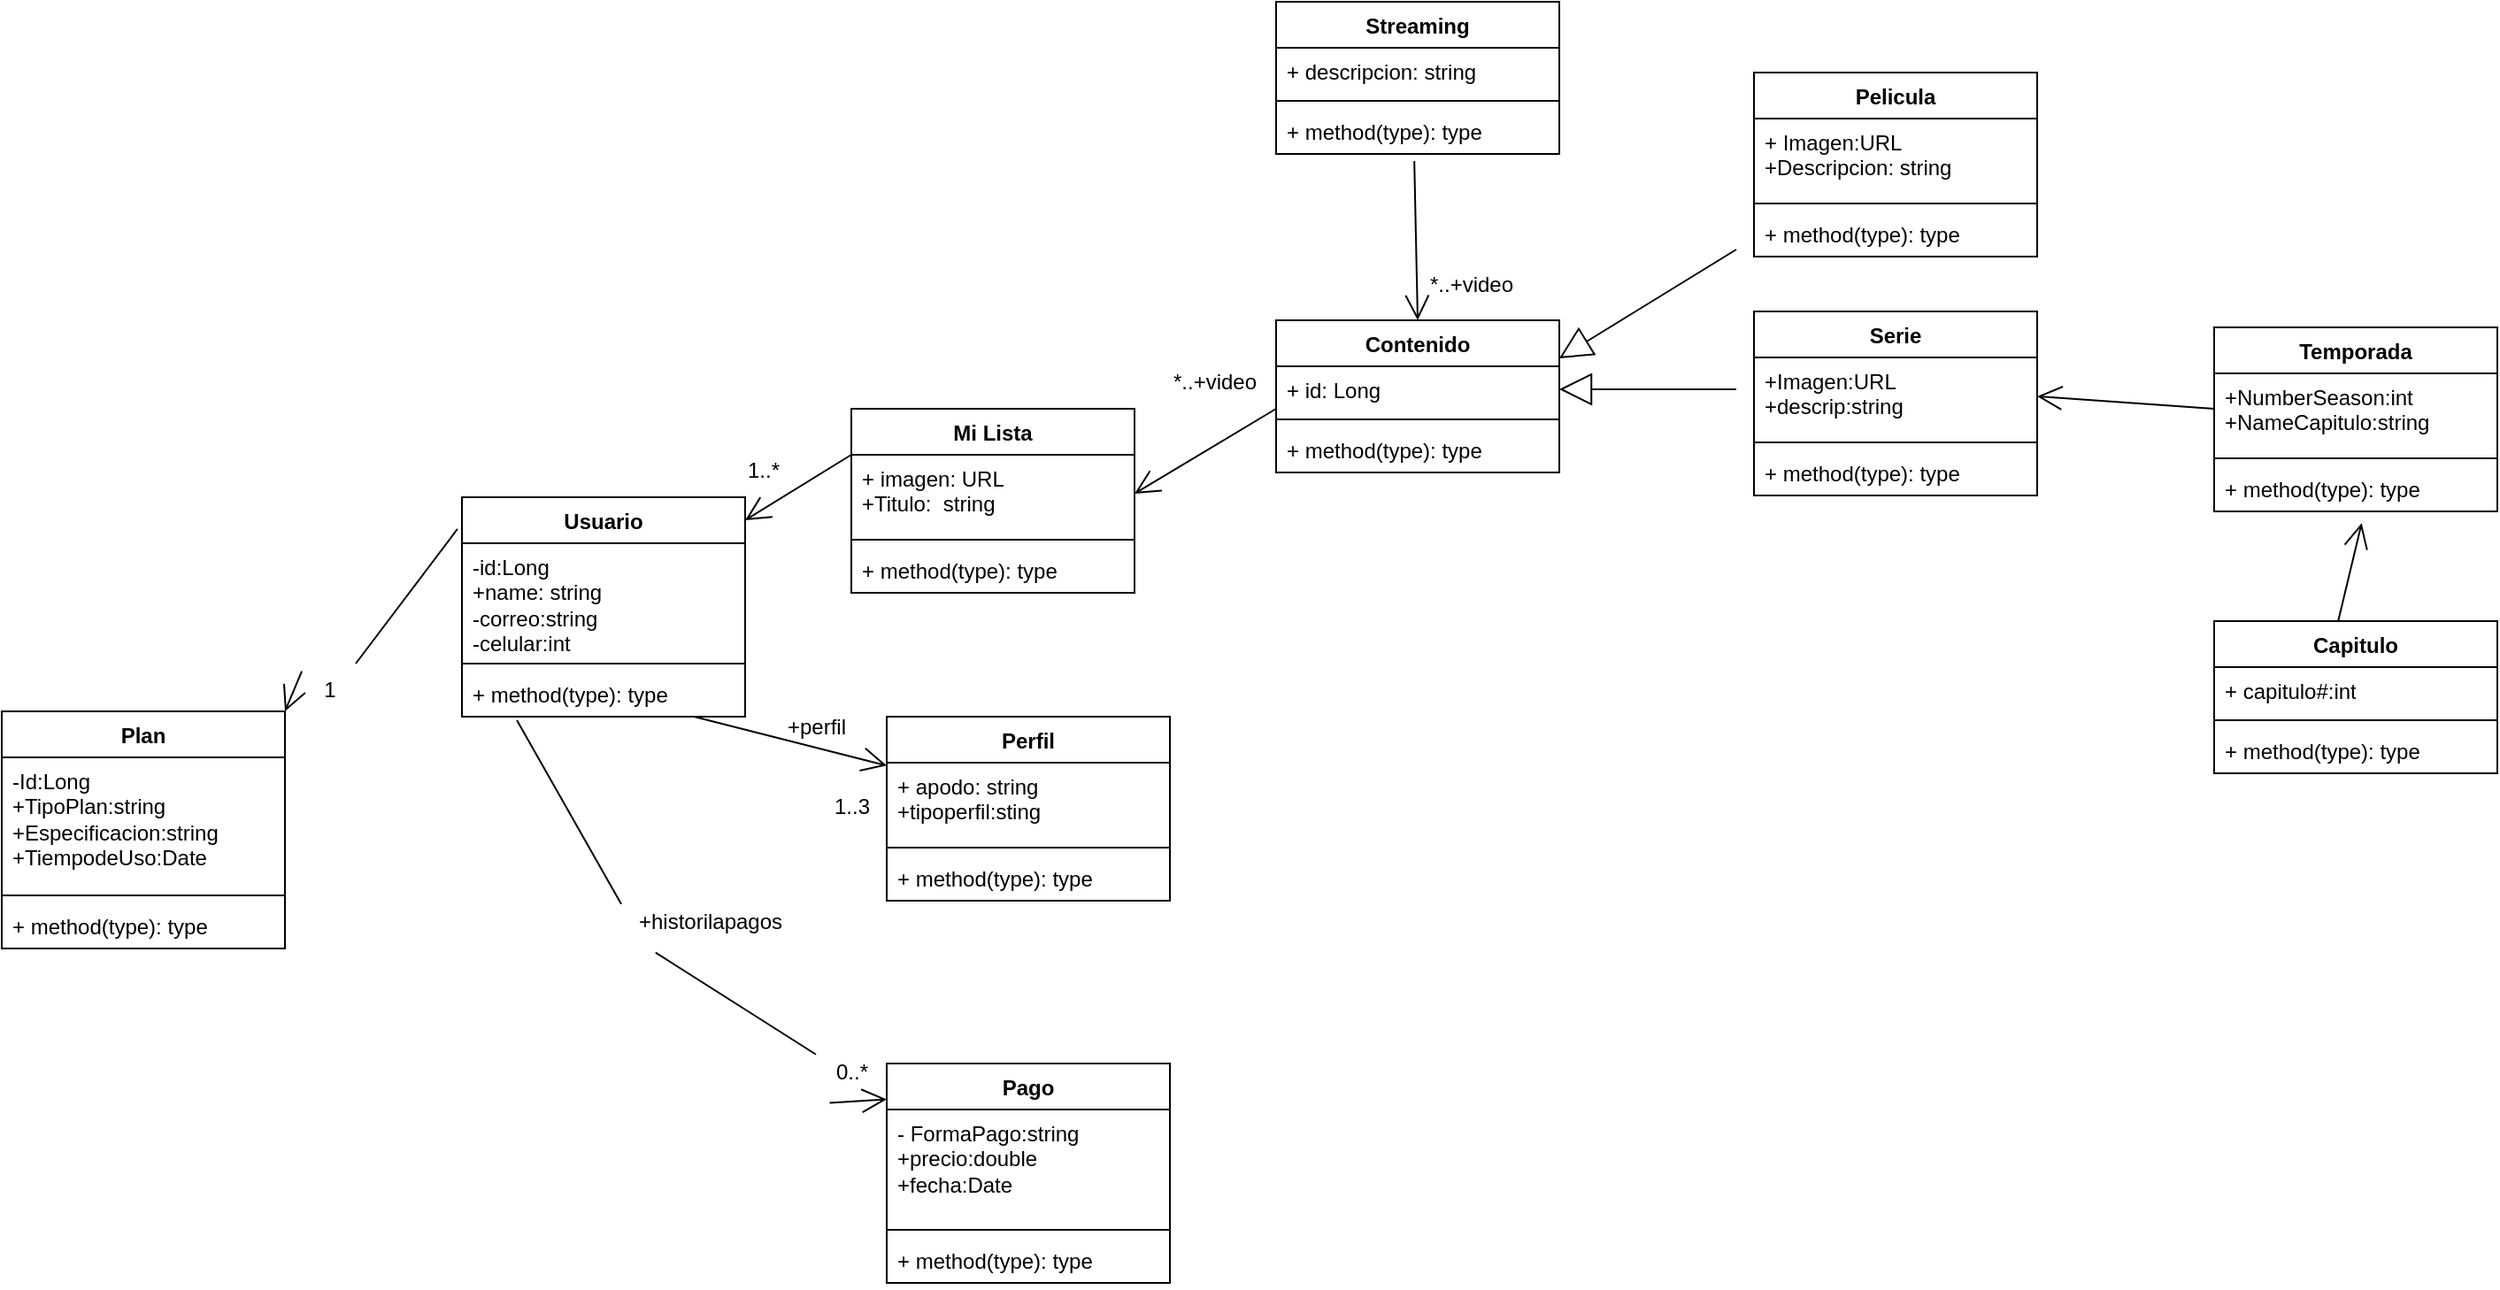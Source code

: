 <mxfile version="21.0.6" type="github">
  <diagram name="Página-1" id="jm3KF_Y_cPZ0YtVrncAa">
    <mxGraphModel dx="2591" dy="956" grid="1" gridSize="10" guides="1" tooltips="1" connect="1" arrows="1" fold="1" page="1" pageScale="1" pageWidth="827" pageHeight="1169" math="0" shadow="0">
      <root>
        <mxCell id="0" />
        <mxCell id="1" parent="0" />
        <mxCell id="X2K27lw5SEsOo8-7LflA-1" value="Contenido" style="swimlane;fontStyle=1;align=center;verticalAlign=top;childLayout=stackLayout;horizontal=1;startSize=26;horizontalStack=0;resizeParent=1;resizeParentMax=0;resizeLast=0;collapsible=1;marginBottom=0;whiteSpace=wrap;html=1;" parent="1" vertex="1">
          <mxGeometry x="360" y="260" width="160" height="86" as="geometry" />
        </mxCell>
        <mxCell id="X2K27lw5SEsOo8-7LflA-2" value="+ id: Long" style="text;strokeColor=none;fillColor=none;align=left;verticalAlign=top;spacingLeft=4;spacingRight=4;overflow=hidden;rotatable=0;points=[[0,0.5],[1,0.5]];portConstraint=eastwest;whiteSpace=wrap;html=1;" parent="X2K27lw5SEsOo8-7LflA-1" vertex="1">
          <mxGeometry y="26" width="160" height="26" as="geometry" />
        </mxCell>
        <mxCell id="X2K27lw5SEsOo8-7LflA-3" value="" style="line;strokeWidth=1;fillColor=none;align=left;verticalAlign=middle;spacingTop=-1;spacingLeft=3;spacingRight=3;rotatable=0;labelPosition=right;points=[];portConstraint=eastwest;strokeColor=inherit;" parent="X2K27lw5SEsOo8-7LflA-1" vertex="1">
          <mxGeometry y="52" width="160" height="8" as="geometry" />
        </mxCell>
        <mxCell id="X2K27lw5SEsOo8-7LflA-4" value="+ method(type): type" style="text;strokeColor=none;fillColor=none;align=left;verticalAlign=top;spacingLeft=4;spacingRight=4;overflow=hidden;rotatable=0;points=[[0,0.5],[1,0.5]];portConstraint=eastwest;whiteSpace=wrap;html=1;" parent="X2K27lw5SEsOo8-7LflA-1" vertex="1">
          <mxGeometry y="60" width="160" height="26" as="geometry" />
        </mxCell>
        <mxCell id="X2K27lw5SEsOo8-7LflA-5" value="Streaming" style="swimlane;fontStyle=1;align=center;verticalAlign=top;childLayout=stackLayout;horizontal=1;startSize=26;horizontalStack=0;resizeParent=1;resizeParentMax=0;resizeLast=0;collapsible=1;marginBottom=0;whiteSpace=wrap;html=1;" parent="1" vertex="1">
          <mxGeometry x="360" y="80" width="160" height="86" as="geometry" />
        </mxCell>
        <mxCell id="X2K27lw5SEsOo8-7LflA-6" value="+ descripcion: string" style="text;strokeColor=none;fillColor=none;align=left;verticalAlign=top;spacingLeft=4;spacingRight=4;overflow=hidden;rotatable=0;points=[[0,0.5],[1,0.5]];portConstraint=eastwest;whiteSpace=wrap;html=1;" parent="X2K27lw5SEsOo8-7LflA-5" vertex="1">
          <mxGeometry y="26" width="160" height="26" as="geometry" />
        </mxCell>
        <mxCell id="X2K27lw5SEsOo8-7LflA-7" value="" style="line;strokeWidth=1;fillColor=none;align=left;verticalAlign=middle;spacingTop=-1;spacingLeft=3;spacingRight=3;rotatable=0;labelPosition=right;points=[];portConstraint=eastwest;strokeColor=inherit;" parent="X2K27lw5SEsOo8-7LflA-5" vertex="1">
          <mxGeometry y="52" width="160" height="8" as="geometry" />
        </mxCell>
        <mxCell id="X2K27lw5SEsOo8-7LflA-8" value="+ method(type): type" style="text;strokeColor=none;fillColor=none;align=left;verticalAlign=top;spacingLeft=4;spacingRight=4;overflow=hidden;rotatable=0;points=[[0,0.5],[1,0.5]];portConstraint=eastwest;whiteSpace=wrap;html=1;" parent="X2K27lw5SEsOo8-7LflA-5" vertex="1">
          <mxGeometry y="60" width="160" height="26" as="geometry" />
        </mxCell>
        <mxCell id="X2K27lw5SEsOo8-7LflA-9" value="" style="endArrow=open;endFill=1;endSize=12;html=1;rounded=0;exitX=0.488;exitY=1.154;exitDx=0;exitDy=0;exitPerimeter=0;entryX=0.5;entryY=0;entryDx=0;entryDy=0;" parent="1" source="X2K27lw5SEsOo8-7LflA-8" target="X2K27lw5SEsOo8-7LflA-1" edge="1">
          <mxGeometry width="160" relative="1" as="geometry">
            <mxPoint x="340" y="200" as="sourcePoint" />
            <mxPoint x="500" y="200" as="targetPoint" />
          </mxGeometry>
        </mxCell>
        <mxCell id="X2K27lw5SEsOo8-7LflA-10" value="Mi Lista" style="swimlane;fontStyle=1;align=center;verticalAlign=top;childLayout=stackLayout;horizontal=1;startSize=26;horizontalStack=0;resizeParent=1;resizeParentMax=0;resizeLast=0;collapsible=1;marginBottom=0;whiteSpace=wrap;html=1;" parent="1" vertex="1">
          <mxGeometry x="120" y="310" width="160" height="104" as="geometry" />
        </mxCell>
        <mxCell id="X2K27lw5SEsOo8-7LflA-11" value="+ imagen: URL&lt;br&gt;+Titulo:&amp;nbsp; string" style="text;strokeColor=none;fillColor=none;align=left;verticalAlign=top;spacingLeft=4;spacingRight=4;overflow=hidden;rotatable=0;points=[[0,0.5],[1,0.5]];portConstraint=eastwest;whiteSpace=wrap;html=1;" parent="X2K27lw5SEsOo8-7LflA-10" vertex="1">
          <mxGeometry y="26" width="160" height="44" as="geometry" />
        </mxCell>
        <mxCell id="X2K27lw5SEsOo8-7LflA-12" value="" style="line;strokeWidth=1;fillColor=none;align=left;verticalAlign=middle;spacingTop=-1;spacingLeft=3;spacingRight=3;rotatable=0;labelPosition=right;points=[];portConstraint=eastwest;strokeColor=inherit;" parent="X2K27lw5SEsOo8-7LflA-10" vertex="1">
          <mxGeometry y="70" width="160" height="8" as="geometry" />
        </mxCell>
        <mxCell id="X2K27lw5SEsOo8-7LflA-13" value="+ method(type): type" style="text;strokeColor=none;fillColor=none;align=left;verticalAlign=top;spacingLeft=4;spacingRight=4;overflow=hidden;rotatable=0;points=[[0,0.5],[1,0.5]];portConstraint=eastwest;whiteSpace=wrap;html=1;" parent="X2K27lw5SEsOo8-7LflA-10" vertex="1">
          <mxGeometry y="78" width="160" height="26" as="geometry" />
        </mxCell>
        <mxCell id="X2K27lw5SEsOo8-7LflA-14" value="" style="endArrow=open;endFill=1;endSize=12;html=1;rounded=0;exitX=1;exitY=1;exitDx=0;exitDy=0;exitPerimeter=0;entryX=1;entryY=0.5;entryDx=0;entryDy=0;" parent="1" source="X2K27lw5SEsOo8-7LflA-15" edge="1" target="X2K27lw5SEsOo8-7LflA-11">
          <mxGeometry width="160" relative="1" as="geometry">
            <mxPoint x="448" y="180" as="sourcePoint" />
            <mxPoint x="360" y="440" as="targetPoint" />
          </mxGeometry>
        </mxCell>
        <mxCell id="X2K27lw5SEsOo8-7LflA-15" value="*..+video" style="text;html=1;align=center;verticalAlign=middle;resizable=0;points=[];autosize=1;strokeColor=none;fillColor=none;" parent="1" vertex="1">
          <mxGeometry x="290" y="280" width="70" height="30" as="geometry" />
        </mxCell>
        <mxCell id="X2K27lw5SEsOo8-7LflA-16" value="*..+video" style="text;html=1;align=center;verticalAlign=middle;resizable=0;points=[];autosize=1;strokeColor=none;fillColor=none;" parent="1" vertex="1">
          <mxGeometry x="435" y="225" width="70" height="30" as="geometry" />
        </mxCell>
        <mxCell id="X2K27lw5SEsOo8-7LflA-17" value="Usuario" style="swimlane;fontStyle=1;align=center;verticalAlign=top;childLayout=stackLayout;horizontal=1;startSize=26;horizontalStack=0;resizeParent=1;resizeParentMax=0;resizeLast=0;collapsible=1;marginBottom=0;whiteSpace=wrap;html=1;" parent="1" vertex="1">
          <mxGeometry x="-100" y="360" width="160" height="124" as="geometry" />
        </mxCell>
        <mxCell id="X2K27lw5SEsOo8-7LflA-18" value="-id:Long&lt;br&gt;+name: string&lt;br&gt;-correo:string&lt;br&gt;-celular:int" style="text;strokeColor=none;fillColor=none;align=left;verticalAlign=top;spacingLeft=4;spacingRight=4;overflow=hidden;rotatable=0;points=[[0,0.5],[1,0.5]];portConstraint=eastwest;whiteSpace=wrap;html=1;" parent="X2K27lw5SEsOo8-7LflA-17" vertex="1">
          <mxGeometry y="26" width="160" height="64" as="geometry" />
        </mxCell>
        <mxCell id="X2K27lw5SEsOo8-7LflA-19" value="" style="line;strokeWidth=1;fillColor=none;align=left;verticalAlign=middle;spacingTop=-1;spacingLeft=3;spacingRight=3;rotatable=0;labelPosition=right;points=[];portConstraint=eastwest;strokeColor=inherit;" parent="X2K27lw5SEsOo8-7LflA-17" vertex="1">
          <mxGeometry y="90" width="160" height="8" as="geometry" />
        </mxCell>
        <mxCell id="X2K27lw5SEsOo8-7LflA-20" value="+ method(type): type" style="text;strokeColor=none;fillColor=none;align=left;verticalAlign=top;spacingLeft=4;spacingRight=4;overflow=hidden;rotatable=0;points=[[0,0.5],[1,0.5]];portConstraint=eastwest;whiteSpace=wrap;html=1;" parent="X2K27lw5SEsOo8-7LflA-17" vertex="1">
          <mxGeometry y="98" width="160" height="26" as="geometry" />
        </mxCell>
        <mxCell id="X2K27lw5SEsOo8-7LflA-24" value="Perfil" style="swimlane;fontStyle=1;align=center;verticalAlign=top;childLayout=stackLayout;horizontal=1;startSize=26;horizontalStack=0;resizeParent=1;resizeParentMax=0;resizeLast=0;collapsible=1;marginBottom=0;whiteSpace=wrap;html=1;" parent="1" vertex="1">
          <mxGeometry x="140" y="484" width="160" height="104" as="geometry" />
        </mxCell>
        <mxCell id="X2K27lw5SEsOo8-7LflA-25" value="+ apodo: string&lt;br&gt;+tipoperfil:sting" style="text;strokeColor=none;fillColor=none;align=left;verticalAlign=top;spacingLeft=4;spacingRight=4;overflow=hidden;rotatable=0;points=[[0,0.5],[1,0.5]];portConstraint=eastwest;whiteSpace=wrap;html=1;" parent="X2K27lw5SEsOo8-7LflA-24" vertex="1">
          <mxGeometry y="26" width="160" height="44" as="geometry" />
        </mxCell>
        <mxCell id="X2K27lw5SEsOo8-7LflA-26" value="" style="line;strokeWidth=1;fillColor=none;align=left;verticalAlign=middle;spacingTop=-1;spacingLeft=3;spacingRight=3;rotatable=0;labelPosition=right;points=[];portConstraint=eastwest;strokeColor=inherit;" parent="X2K27lw5SEsOo8-7LflA-24" vertex="1">
          <mxGeometry y="70" width="160" height="8" as="geometry" />
        </mxCell>
        <mxCell id="X2K27lw5SEsOo8-7LflA-27" value="+ method(type): type" style="text;strokeColor=none;fillColor=none;align=left;verticalAlign=top;spacingLeft=4;spacingRight=4;overflow=hidden;rotatable=0;points=[[0,0.5],[1,0.5]];portConstraint=eastwest;whiteSpace=wrap;html=1;" parent="X2K27lw5SEsOo8-7LflA-24" vertex="1">
          <mxGeometry y="78" width="160" height="26" as="geometry" />
        </mxCell>
        <mxCell id="X2K27lw5SEsOo8-7LflA-29" value="" style="endArrow=open;endFill=1;endSize=12;html=1;rounded=0;" parent="1" source="X2K27lw5SEsOo8-7LflA-20" target="X2K27lw5SEsOo8-7LflA-25" edge="1">
          <mxGeometry width="160" relative="1" as="geometry">
            <mxPoint x="-50" y="600" as="sourcePoint" />
            <mxPoint x="110" y="600" as="targetPoint" />
          </mxGeometry>
        </mxCell>
        <mxCell id="X2K27lw5SEsOo8-7LflA-30" value="1..3" style="text;html=1;align=center;verticalAlign=middle;resizable=0;points=[];autosize=1;strokeColor=none;fillColor=none;" parent="1" vertex="1">
          <mxGeometry x="100" y="520" width="40" height="30" as="geometry" />
        </mxCell>
        <mxCell id="X2K27lw5SEsOo8-7LflA-31" value="+perfil" style="text;html=1;align=center;verticalAlign=middle;resizable=0;points=[];autosize=1;strokeColor=none;fillColor=none;" parent="1" vertex="1">
          <mxGeometry x="70" y="475" width="60" height="30" as="geometry" />
        </mxCell>
        <mxCell id="X2K27lw5SEsOo8-7LflA-32" value="" style="text;strokeColor=none;fillColor=none;align=left;verticalAlign=middle;spacingTop=-1;spacingLeft=4;spacingRight=4;rotatable=0;labelPosition=right;points=[];portConstraint=eastwest;" parent="1" vertex="1">
          <mxGeometry x="340" y="590" width="20" height="14" as="geometry" />
        </mxCell>
        <mxCell id="X2K27lw5SEsOo8-7LflA-33" value="Pago" style="swimlane;fontStyle=1;align=center;verticalAlign=top;childLayout=stackLayout;horizontal=1;startSize=26;horizontalStack=0;resizeParent=1;resizeParentMax=0;resizeLast=0;collapsible=1;marginBottom=0;whiteSpace=wrap;html=1;" parent="1" vertex="1">
          <mxGeometry x="140" y="680" width="160" height="124" as="geometry" />
        </mxCell>
        <mxCell id="X2K27lw5SEsOo8-7LflA-34" value="- FormaPago:string&lt;br&gt;+precio:double&lt;br&gt;+fecha:Date&lt;br&gt;" style="text;strokeColor=none;fillColor=none;align=left;verticalAlign=top;spacingLeft=4;spacingRight=4;overflow=hidden;rotatable=0;points=[[0,0.5],[1,0.5]];portConstraint=eastwest;whiteSpace=wrap;html=1;" parent="X2K27lw5SEsOo8-7LflA-33" vertex="1">
          <mxGeometry y="26" width="160" height="64" as="geometry" />
        </mxCell>
        <mxCell id="X2K27lw5SEsOo8-7LflA-35" value="" style="line;strokeWidth=1;fillColor=none;align=left;verticalAlign=middle;spacingTop=-1;spacingLeft=3;spacingRight=3;rotatable=0;labelPosition=right;points=[];portConstraint=eastwest;strokeColor=inherit;" parent="X2K27lw5SEsOo8-7LflA-33" vertex="1">
          <mxGeometry y="90" width="160" height="8" as="geometry" />
        </mxCell>
        <mxCell id="X2K27lw5SEsOo8-7LflA-36" value="+ method(type): type" style="text;strokeColor=none;fillColor=none;align=left;verticalAlign=top;spacingLeft=4;spacingRight=4;overflow=hidden;rotatable=0;points=[[0,0.5],[1,0.5]];portConstraint=eastwest;whiteSpace=wrap;html=1;" parent="X2K27lw5SEsOo8-7LflA-33" vertex="1">
          <mxGeometry y="98" width="160" height="26" as="geometry" />
        </mxCell>
        <mxCell id="X2K27lw5SEsOo8-7LflA-37" value="" style="endArrow=open;endFill=1;endSize=12;html=1;rounded=0;exitX=0.194;exitY=1.077;exitDx=0;exitDy=0;exitPerimeter=0;entryX=0;entryY=0.163;entryDx=0;entryDy=0;entryPerimeter=0;startArrow=none;" parent="1" source="X2K27lw5SEsOo8-7LflA-45" target="X2K27lw5SEsOo8-7LflA-33" edge="1">
          <mxGeometry width="160" relative="1" as="geometry">
            <mxPoint x="-110" y="670" as="sourcePoint" />
            <mxPoint x="50" y="670" as="targetPoint" />
          </mxGeometry>
        </mxCell>
        <mxCell id="X2K27lw5SEsOo8-7LflA-38" value="Plan" style="swimlane;fontStyle=1;align=center;verticalAlign=top;childLayout=stackLayout;horizontal=1;startSize=26;horizontalStack=0;resizeParent=1;resizeParentMax=0;resizeLast=0;collapsible=1;marginBottom=0;whiteSpace=wrap;html=1;" parent="1" vertex="1">
          <mxGeometry x="-360" y="481" width="160" height="134" as="geometry" />
        </mxCell>
        <mxCell id="X2K27lw5SEsOo8-7LflA-39" value="-Id:Long&lt;br&gt;+TipoPlan:string&lt;br&gt;+Especificacion:string&lt;br&gt;+TiempodeUso:Date" style="text;strokeColor=none;fillColor=none;align=left;verticalAlign=top;spacingLeft=4;spacingRight=4;overflow=hidden;rotatable=0;points=[[0,0.5],[1,0.5]];portConstraint=eastwest;whiteSpace=wrap;html=1;" parent="X2K27lw5SEsOo8-7LflA-38" vertex="1">
          <mxGeometry y="26" width="160" height="74" as="geometry" />
        </mxCell>
        <mxCell id="X2K27lw5SEsOo8-7LflA-40" value="" style="line;strokeWidth=1;fillColor=none;align=left;verticalAlign=middle;spacingTop=-1;spacingLeft=3;spacingRight=3;rotatable=0;labelPosition=right;points=[];portConstraint=eastwest;strokeColor=inherit;" parent="X2K27lw5SEsOo8-7LflA-38" vertex="1">
          <mxGeometry y="100" width="160" height="8" as="geometry" />
        </mxCell>
        <mxCell id="X2K27lw5SEsOo8-7LflA-41" value="+ method(type): type" style="text;strokeColor=none;fillColor=none;align=left;verticalAlign=top;spacingLeft=4;spacingRight=4;overflow=hidden;rotatable=0;points=[[0,0.5],[1,0.5]];portConstraint=eastwest;whiteSpace=wrap;html=1;" parent="X2K27lw5SEsOo8-7LflA-38" vertex="1">
          <mxGeometry y="108" width="160" height="26" as="geometry" />
        </mxCell>
        <mxCell id="X2K27lw5SEsOo8-7LflA-44" value="" style="endArrow=none;endFill=1;endSize=12;html=1;rounded=0;exitX=0.194;exitY=1.077;exitDx=0;exitDy=0;exitPerimeter=0;entryX=0;entryY=0.163;entryDx=0;entryDy=0;entryPerimeter=0;" parent="1" source="X2K27lw5SEsOo8-7LflA-20" target="X2K27lw5SEsOo8-7LflA-43" edge="1">
          <mxGeometry width="160" relative="1" as="geometry">
            <mxPoint x="-69" y="486" as="sourcePoint" />
            <mxPoint x="140" y="700" as="targetPoint" />
          </mxGeometry>
        </mxCell>
        <mxCell id="X2K27lw5SEsOo8-7LflA-43" value="+historilapagos" style="text;html=1;align=center;verticalAlign=middle;resizable=0;points=[];autosize=1;strokeColor=none;fillColor=none;" parent="1" vertex="1">
          <mxGeometry x="-10" y="585" width="100" height="30" as="geometry" />
        </mxCell>
        <mxCell id="X2K27lw5SEsOo8-7LflA-46" value="" style="endArrow=none;endFill=1;endSize=12;html=1;rounded=0;exitX=0.194;exitY=1.077;exitDx=0;exitDy=0;exitPerimeter=0;entryX=0;entryY=0.163;entryDx=0;entryDy=0;entryPerimeter=0;startArrow=none;" parent="1" source="X2K27lw5SEsOo8-7LflA-43" target="X2K27lw5SEsOo8-7LflA-45" edge="1">
          <mxGeometry width="160" relative="1" as="geometry">
            <mxPoint x="9" y="617" as="sourcePoint" />
            <mxPoint x="140" y="700" as="targetPoint" />
          </mxGeometry>
        </mxCell>
        <mxCell id="X2K27lw5SEsOo8-7LflA-45" value="0..*" style="text;html=1;align=center;verticalAlign=middle;resizable=0;points=[];autosize=1;strokeColor=none;fillColor=none;" parent="1" vertex="1">
          <mxGeometry x="100" y="670" width="40" height="30" as="geometry" />
        </mxCell>
        <mxCell id="0dHtdCC2ZRTHMwE_Z5bG-3" value="" style="endArrow=open;endFill=1;endSize=12;html=1;rounded=0;exitX=-0.016;exitY=0.145;exitDx=0;exitDy=0;exitPerimeter=0;entryX=1;entryY=0;entryDx=0;entryDy=0;startArrow=none;" edge="1" parent="1" source="X2K27lw5SEsOo8-7LflA-49" target="X2K27lw5SEsOo8-7LflA-38">
          <mxGeometry width="160" relative="1" as="geometry">
            <mxPoint x="-250" y="830" as="sourcePoint" />
            <mxPoint x="-90" y="830" as="targetPoint" />
          </mxGeometry>
        </mxCell>
        <mxCell id="0dHtdCC2ZRTHMwE_Z5bG-4" value="" style="endArrow=none;endFill=1;endSize=12;html=1;rounded=0;exitX=-0.016;exitY=0.145;exitDx=0;exitDy=0;exitPerimeter=0;entryX=1;entryY=0;entryDx=0;entryDy=0;" edge="1" parent="1" source="X2K27lw5SEsOo8-7LflA-17" target="X2K27lw5SEsOo8-7LflA-49">
          <mxGeometry width="160" relative="1" as="geometry">
            <mxPoint x="-103" y="378" as="sourcePoint" />
            <mxPoint x="-200" y="481" as="targetPoint" />
          </mxGeometry>
        </mxCell>
        <mxCell id="X2K27lw5SEsOo8-7LflA-49" value="1" style="text;html=1;align=center;verticalAlign=middle;resizable=0;points=[];autosize=1;strokeColor=none;fillColor=none;" parent="1" vertex="1">
          <mxGeometry x="-190" y="454" width="30" height="30" as="geometry" />
        </mxCell>
        <mxCell id="0dHtdCC2ZRTHMwE_Z5bG-5" value="" style="endArrow=open;endFill=1;endSize=12;html=1;rounded=0;exitX=0;exitY=0.25;exitDx=0;exitDy=0;entryX=1;entryY=0.105;entryDx=0;entryDy=0;entryPerimeter=0;" edge="1" parent="1" source="X2K27lw5SEsOo8-7LflA-10" target="X2K27lw5SEsOo8-7LflA-17">
          <mxGeometry width="160" relative="1" as="geometry">
            <mxPoint x="-130" y="150" as="sourcePoint" />
            <mxPoint x="30" y="150" as="targetPoint" />
          </mxGeometry>
        </mxCell>
        <mxCell id="0dHtdCC2ZRTHMwE_Z5bG-6" value="1..*" style="text;html=1;align=center;verticalAlign=middle;resizable=0;points=[];autosize=1;strokeColor=none;fillColor=none;" vertex="1" parent="1">
          <mxGeometry x="50" y="330" width="40" height="30" as="geometry" />
        </mxCell>
        <mxCell id="0dHtdCC2ZRTHMwE_Z5bG-7" value="" style="endArrow=block;endSize=16;endFill=0;html=1;rounded=0;entryX=1;entryY=0.25;entryDx=0;entryDy=0;" edge="1" parent="1" target="X2K27lw5SEsOo8-7LflA-1">
          <mxGeometry width="160" relative="1" as="geometry">
            <mxPoint x="620" y="220" as="sourcePoint" />
            <mxPoint x="520" y="400" as="targetPoint" />
          </mxGeometry>
        </mxCell>
        <mxCell id="0dHtdCC2ZRTHMwE_Z5bG-8" value="Pelicula" style="swimlane;fontStyle=1;align=center;verticalAlign=top;childLayout=stackLayout;horizontal=1;startSize=26;horizontalStack=0;resizeParent=1;resizeParentMax=0;resizeLast=0;collapsible=1;marginBottom=0;whiteSpace=wrap;html=1;" vertex="1" parent="1">
          <mxGeometry x="630" y="120" width="160" height="104" as="geometry" />
        </mxCell>
        <mxCell id="0dHtdCC2ZRTHMwE_Z5bG-9" value="+ Imagen:URL&lt;br&gt;+Descripcion: string" style="text;strokeColor=none;fillColor=none;align=left;verticalAlign=top;spacingLeft=4;spacingRight=4;overflow=hidden;rotatable=0;points=[[0,0.5],[1,0.5]];portConstraint=eastwest;whiteSpace=wrap;html=1;" vertex="1" parent="0dHtdCC2ZRTHMwE_Z5bG-8">
          <mxGeometry y="26" width="160" height="44" as="geometry" />
        </mxCell>
        <mxCell id="0dHtdCC2ZRTHMwE_Z5bG-10" value="" style="line;strokeWidth=1;fillColor=none;align=left;verticalAlign=middle;spacingTop=-1;spacingLeft=3;spacingRight=3;rotatable=0;labelPosition=right;points=[];portConstraint=eastwest;strokeColor=inherit;" vertex="1" parent="0dHtdCC2ZRTHMwE_Z5bG-8">
          <mxGeometry y="70" width="160" height="8" as="geometry" />
        </mxCell>
        <mxCell id="0dHtdCC2ZRTHMwE_Z5bG-11" value="+ method(type): type" style="text;strokeColor=none;fillColor=none;align=left;verticalAlign=top;spacingLeft=4;spacingRight=4;overflow=hidden;rotatable=0;points=[[0,0.5],[1,0.5]];portConstraint=eastwest;whiteSpace=wrap;html=1;" vertex="1" parent="0dHtdCC2ZRTHMwE_Z5bG-8">
          <mxGeometry y="78" width="160" height="26" as="geometry" />
        </mxCell>
        <mxCell id="0dHtdCC2ZRTHMwE_Z5bG-12" value="" style="endArrow=block;endSize=16;endFill=0;html=1;rounded=0;entryX=1;entryY=0.5;entryDx=0;entryDy=0;" edge="1" parent="1" target="X2K27lw5SEsOo8-7LflA-2">
          <mxGeometry width="160" relative="1" as="geometry">
            <mxPoint x="620" y="299" as="sourcePoint" />
            <mxPoint x="530" y="292" as="targetPoint" />
          </mxGeometry>
        </mxCell>
        <mxCell id="0dHtdCC2ZRTHMwE_Z5bG-13" value="Serie" style="swimlane;fontStyle=1;align=center;verticalAlign=top;childLayout=stackLayout;horizontal=1;startSize=26;horizontalStack=0;resizeParent=1;resizeParentMax=0;resizeLast=0;collapsible=1;marginBottom=0;whiteSpace=wrap;html=1;" vertex="1" parent="1">
          <mxGeometry x="630" y="255" width="160" height="104" as="geometry" />
        </mxCell>
        <mxCell id="0dHtdCC2ZRTHMwE_Z5bG-14" value="+Imagen:URL&lt;br&gt;+descrip:string" style="text;strokeColor=none;fillColor=none;align=left;verticalAlign=top;spacingLeft=4;spacingRight=4;overflow=hidden;rotatable=0;points=[[0,0.5],[1,0.5]];portConstraint=eastwest;whiteSpace=wrap;html=1;" vertex="1" parent="0dHtdCC2ZRTHMwE_Z5bG-13">
          <mxGeometry y="26" width="160" height="44" as="geometry" />
        </mxCell>
        <mxCell id="0dHtdCC2ZRTHMwE_Z5bG-15" value="" style="line;strokeWidth=1;fillColor=none;align=left;verticalAlign=middle;spacingTop=-1;spacingLeft=3;spacingRight=3;rotatable=0;labelPosition=right;points=[];portConstraint=eastwest;strokeColor=inherit;" vertex="1" parent="0dHtdCC2ZRTHMwE_Z5bG-13">
          <mxGeometry y="70" width="160" height="8" as="geometry" />
        </mxCell>
        <mxCell id="0dHtdCC2ZRTHMwE_Z5bG-16" value="+ method(type): type" style="text;strokeColor=none;fillColor=none;align=left;verticalAlign=top;spacingLeft=4;spacingRight=4;overflow=hidden;rotatable=0;points=[[0,0.5],[1,0.5]];portConstraint=eastwest;whiteSpace=wrap;html=1;" vertex="1" parent="0dHtdCC2ZRTHMwE_Z5bG-13">
          <mxGeometry y="78" width="160" height="26" as="geometry" />
        </mxCell>
        <mxCell id="0dHtdCC2ZRTHMwE_Z5bG-17" value="" style="endArrow=open;endFill=1;endSize=12;html=1;rounded=0;entryX=1;entryY=0.5;entryDx=0;entryDy=0;" edge="1" parent="1" target="0dHtdCC2ZRTHMwE_Z5bG-14">
          <mxGeometry width="160" relative="1" as="geometry">
            <mxPoint x="890" y="310" as="sourcePoint" />
            <mxPoint x="1010" y="310" as="targetPoint" />
          </mxGeometry>
        </mxCell>
        <mxCell id="0dHtdCC2ZRTHMwE_Z5bG-18" value="Temporada" style="swimlane;fontStyle=1;align=center;verticalAlign=top;childLayout=stackLayout;horizontal=1;startSize=26;horizontalStack=0;resizeParent=1;resizeParentMax=0;resizeLast=0;collapsible=1;marginBottom=0;whiteSpace=wrap;html=1;" vertex="1" parent="1">
          <mxGeometry x="890" y="264" width="160" height="104" as="geometry" />
        </mxCell>
        <mxCell id="0dHtdCC2ZRTHMwE_Z5bG-19" value="+NumberSeason:int&lt;br&gt;+NameCapitulo:string" style="text;strokeColor=none;fillColor=none;align=left;verticalAlign=top;spacingLeft=4;spacingRight=4;overflow=hidden;rotatable=0;points=[[0,0.5],[1,0.5]];portConstraint=eastwest;whiteSpace=wrap;html=1;" vertex="1" parent="0dHtdCC2ZRTHMwE_Z5bG-18">
          <mxGeometry y="26" width="160" height="44" as="geometry" />
        </mxCell>
        <mxCell id="0dHtdCC2ZRTHMwE_Z5bG-20" value="" style="line;strokeWidth=1;fillColor=none;align=left;verticalAlign=middle;spacingTop=-1;spacingLeft=3;spacingRight=3;rotatable=0;labelPosition=right;points=[];portConstraint=eastwest;strokeColor=inherit;" vertex="1" parent="0dHtdCC2ZRTHMwE_Z5bG-18">
          <mxGeometry y="70" width="160" height="8" as="geometry" />
        </mxCell>
        <mxCell id="0dHtdCC2ZRTHMwE_Z5bG-21" value="+ method(type): type" style="text;strokeColor=none;fillColor=none;align=left;verticalAlign=top;spacingLeft=4;spacingRight=4;overflow=hidden;rotatable=0;points=[[0,0.5],[1,0.5]];portConstraint=eastwest;whiteSpace=wrap;html=1;" vertex="1" parent="0dHtdCC2ZRTHMwE_Z5bG-18">
          <mxGeometry y="78" width="160" height="26" as="geometry" />
        </mxCell>
        <mxCell id="0dHtdCC2ZRTHMwE_Z5bG-22" value="Capitulo" style="swimlane;fontStyle=1;align=center;verticalAlign=top;childLayout=stackLayout;horizontal=1;startSize=26;horizontalStack=0;resizeParent=1;resizeParentMax=0;resizeLast=0;collapsible=1;marginBottom=0;whiteSpace=wrap;html=1;" vertex="1" parent="1">
          <mxGeometry x="890" y="430" width="160" height="86" as="geometry" />
        </mxCell>
        <mxCell id="0dHtdCC2ZRTHMwE_Z5bG-23" value="+ capitulo#:int" style="text;strokeColor=none;fillColor=none;align=left;verticalAlign=top;spacingLeft=4;spacingRight=4;overflow=hidden;rotatable=0;points=[[0,0.5],[1,0.5]];portConstraint=eastwest;whiteSpace=wrap;html=1;" vertex="1" parent="0dHtdCC2ZRTHMwE_Z5bG-22">
          <mxGeometry y="26" width="160" height="26" as="geometry" />
        </mxCell>
        <mxCell id="0dHtdCC2ZRTHMwE_Z5bG-24" value="" style="line;strokeWidth=1;fillColor=none;align=left;verticalAlign=middle;spacingTop=-1;spacingLeft=3;spacingRight=3;rotatable=0;labelPosition=right;points=[];portConstraint=eastwest;strokeColor=inherit;" vertex="1" parent="0dHtdCC2ZRTHMwE_Z5bG-22">
          <mxGeometry y="52" width="160" height="8" as="geometry" />
        </mxCell>
        <mxCell id="0dHtdCC2ZRTHMwE_Z5bG-25" value="+ method(type): type" style="text;strokeColor=none;fillColor=none;align=left;verticalAlign=top;spacingLeft=4;spacingRight=4;overflow=hidden;rotatable=0;points=[[0,0.5],[1,0.5]];portConstraint=eastwest;whiteSpace=wrap;html=1;" vertex="1" parent="0dHtdCC2ZRTHMwE_Z5bG-22">
          <mxGeometry y="60" width="160" height="26" as="geometry" />
        </mxCell>
        <mxCell id="0dHtdCC2ZRTHMwE_Z5bG-26" value="" style="endArrow=open;endFill=1;endSize=12;html=1;rounded=0;entryX=0.521;entryY=1.253;entryDx=0;entryDy=0;entryPerimeter=0;exitX=0.438;exitY=0;exitDx=0;exitDy=0;exitPerimeter=0;" edge="1" parent="1" source="0dHtdCC2ZRTHMwE_Z5bG-22" target="0dHtdCC2ZRTHMwE_Z5bG-21">
          <mxGeometry width="160" relative="1" as="geometry">
            <mxPoint x="780" y="420" as="sourcePoint" />
            <mxPoint x="940" y="420" as="targetPoint" />
          </mxGeometry>
        </mxCell>
      </root>
    </mxGraphModel>
  </diagram>
</mxfile>

